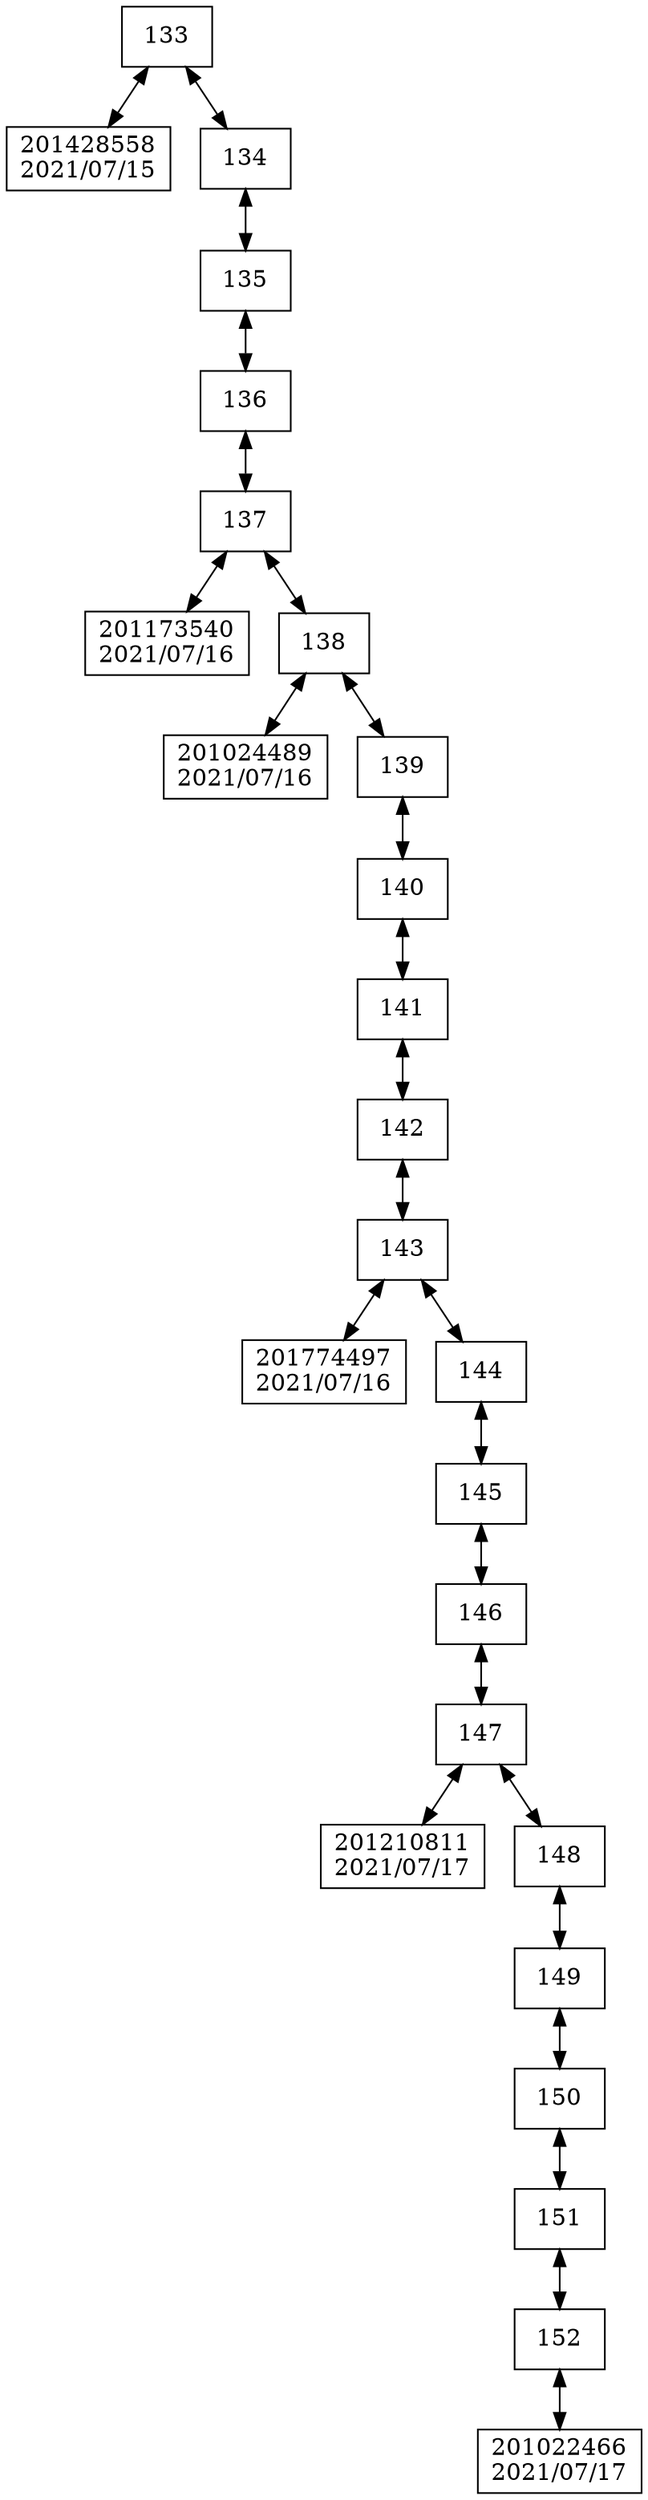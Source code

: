 digraph G{
 rankdir = TB; 
node [shape=box]; 
compound=true; 
"133"[label="133"];
"201428558"[label="201428558
2021/07/15"];
"134"[label="134"];
"135"[label="135"];
"136"[label="136"];
"137"[label="137"];
"201173540"[label="201173540
2021/07/16"];
"138"[label="138"];
"201024489"[label="201024489
2021/07/16"];
"139"[label="139"];
"140"[label="140"];
"141"[label="141"];
"142"[label="142"];
"143"[label="143"];
"201774497"[label="201774497
2021/07/16"];
"144"[label="144"];
"145"[label="145"];
"146"[label="146"];
"147"[label="147"];
"201210811"[label="201210811
2021/07/17"];
"148"[label="148"];
"149"[label="149"];
"150"[label="150"];
"151"[label="151"];
"152"[label="152"];
"201022466"[label="201022466
2021/07/17"];
"133" -> "201428558"[dir="both"];
"133" -> "134"[dir="both"];
"134" -> "135"[dir="both"];
"135" -> "136"[dir="both"];
"136" -> "137"[dir="both"];
"137" -> "201173540"[dir="both"];
"137" -> "138"[dir="both"];
"138" -> "201024489"[dir="both"];
"138" -> "139"[dir="both"];
"139" -> "140"[dir="both"];
"140" -> "141"[dir="both"];
"141" -> "142"[dir="both"];
"142" -> "143"[dir="both"];
"143" -> "201774497"[dir="both"];
"143" -> "144"[dir="both"];
"144" -> "145"[dir="both"];
"145" -> "146"[dir="both"];
"146" -> "147"[dir="both"];
"147" -> "201210811"[dir="both"];
"147" -> "148"[dir="both"];
"148" -> "149"[dir="both"];
"149" -> "150"[dir="both"];
"150" -> "151"[dir="both"];
"151" -> "152"[dir="both"];
"152" -> "201022466"[dir="both"];

}

